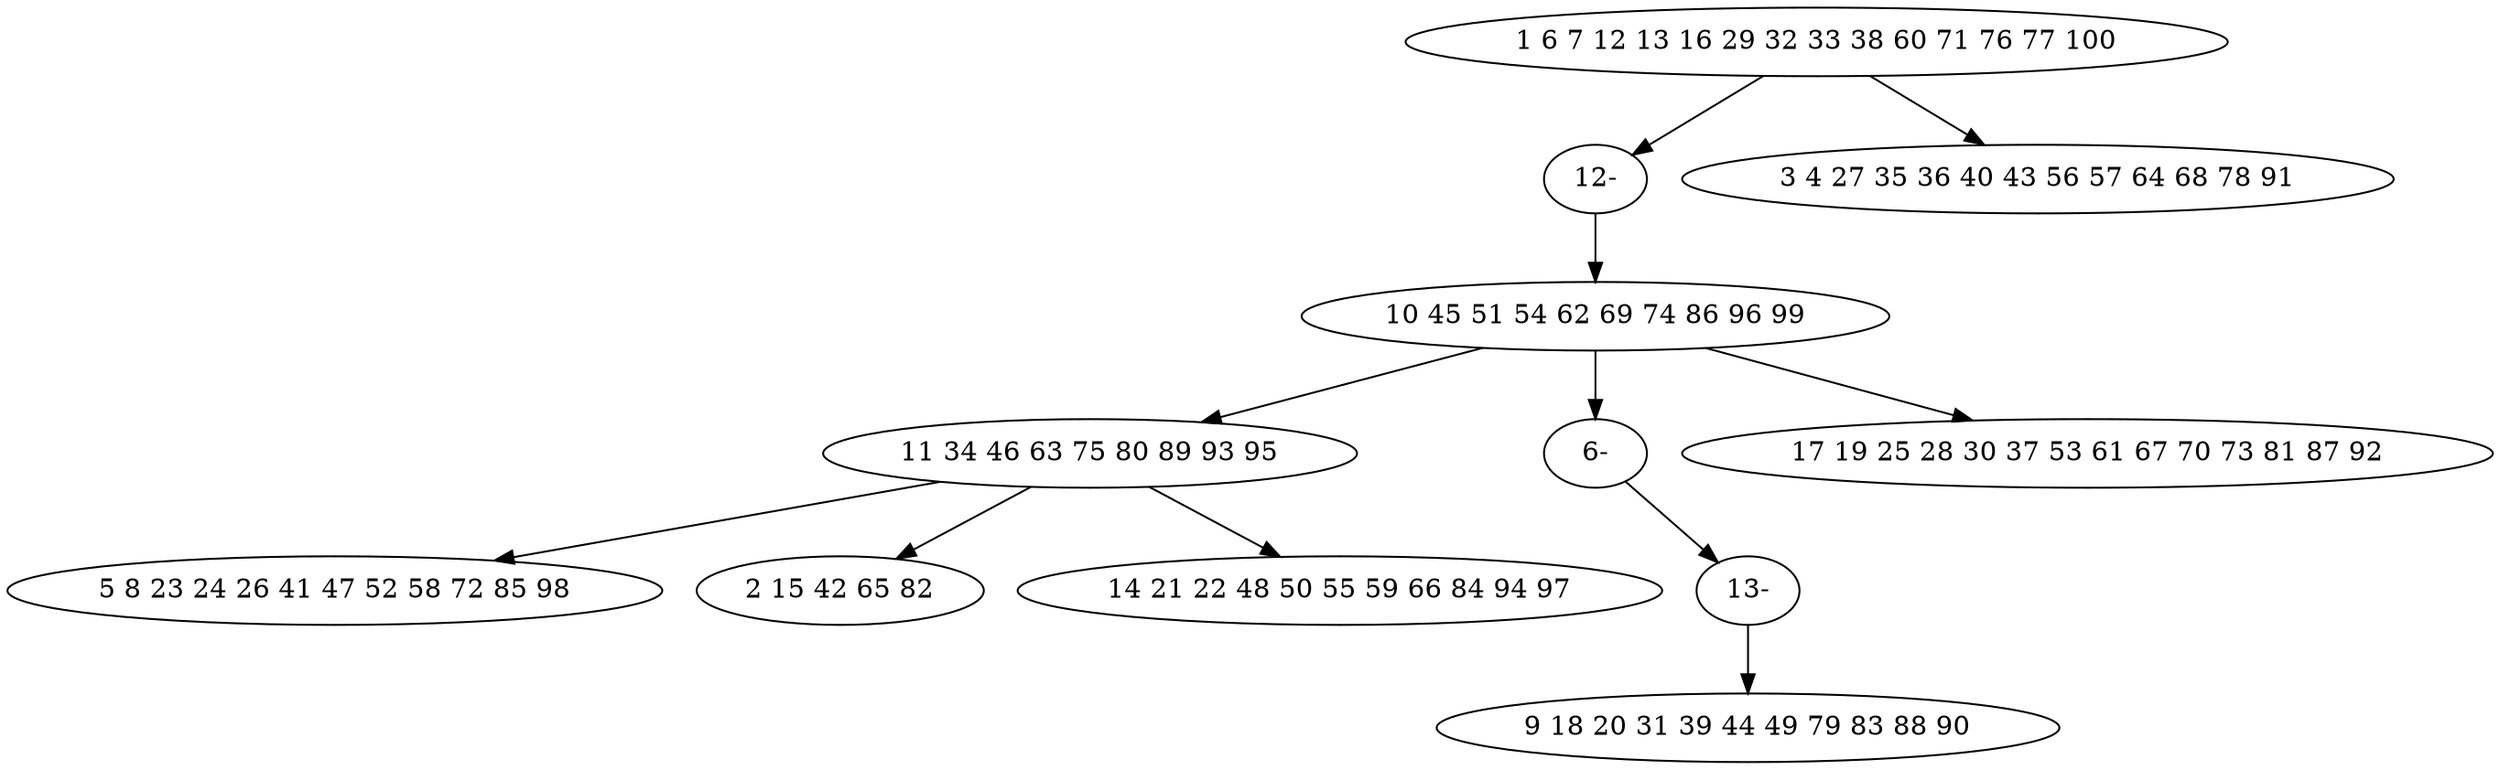 digraph true_tree {
	"0" -> "10"
	"1" -> "2"
	"2" -> "3"
	"0" -> "4"
	"1" -> "9"
	"2" -> "6"
	"2" -> "7"
	"1" -> "8"
	"9" -> "11"
	"10" -> "1"
	"11" -> "5"
	"0" [label="1 6 7 12 13 16 29 32 33 38 60 71 76 77 100"];
	"1" [label="10 45 51 54 62 69 74 86 96 99"];
	"2" [label="11 34 46 63 75 80 89 93 95"];
	"3" [label="5 8 23 24 26 41 47 52 58 72 85 98"];
	"4" [label="3 4 27 35 36 40 43 56 57 64 68 78 91"];
	"5" [label="9 18 20 31 39 44 49 79 83 88 90"];
	"6" [label="2 15 42 65 82"];
	"7" [label="14 21 22 48 50 55 59 66 84 94 97"];
	"8" [label="17 19 25 28 30 37 53 61 67 70 73 81 87 92"];
	"9" [label="6-"];
	"10" [label="12-"];
	"11" [label="13-"];
}

